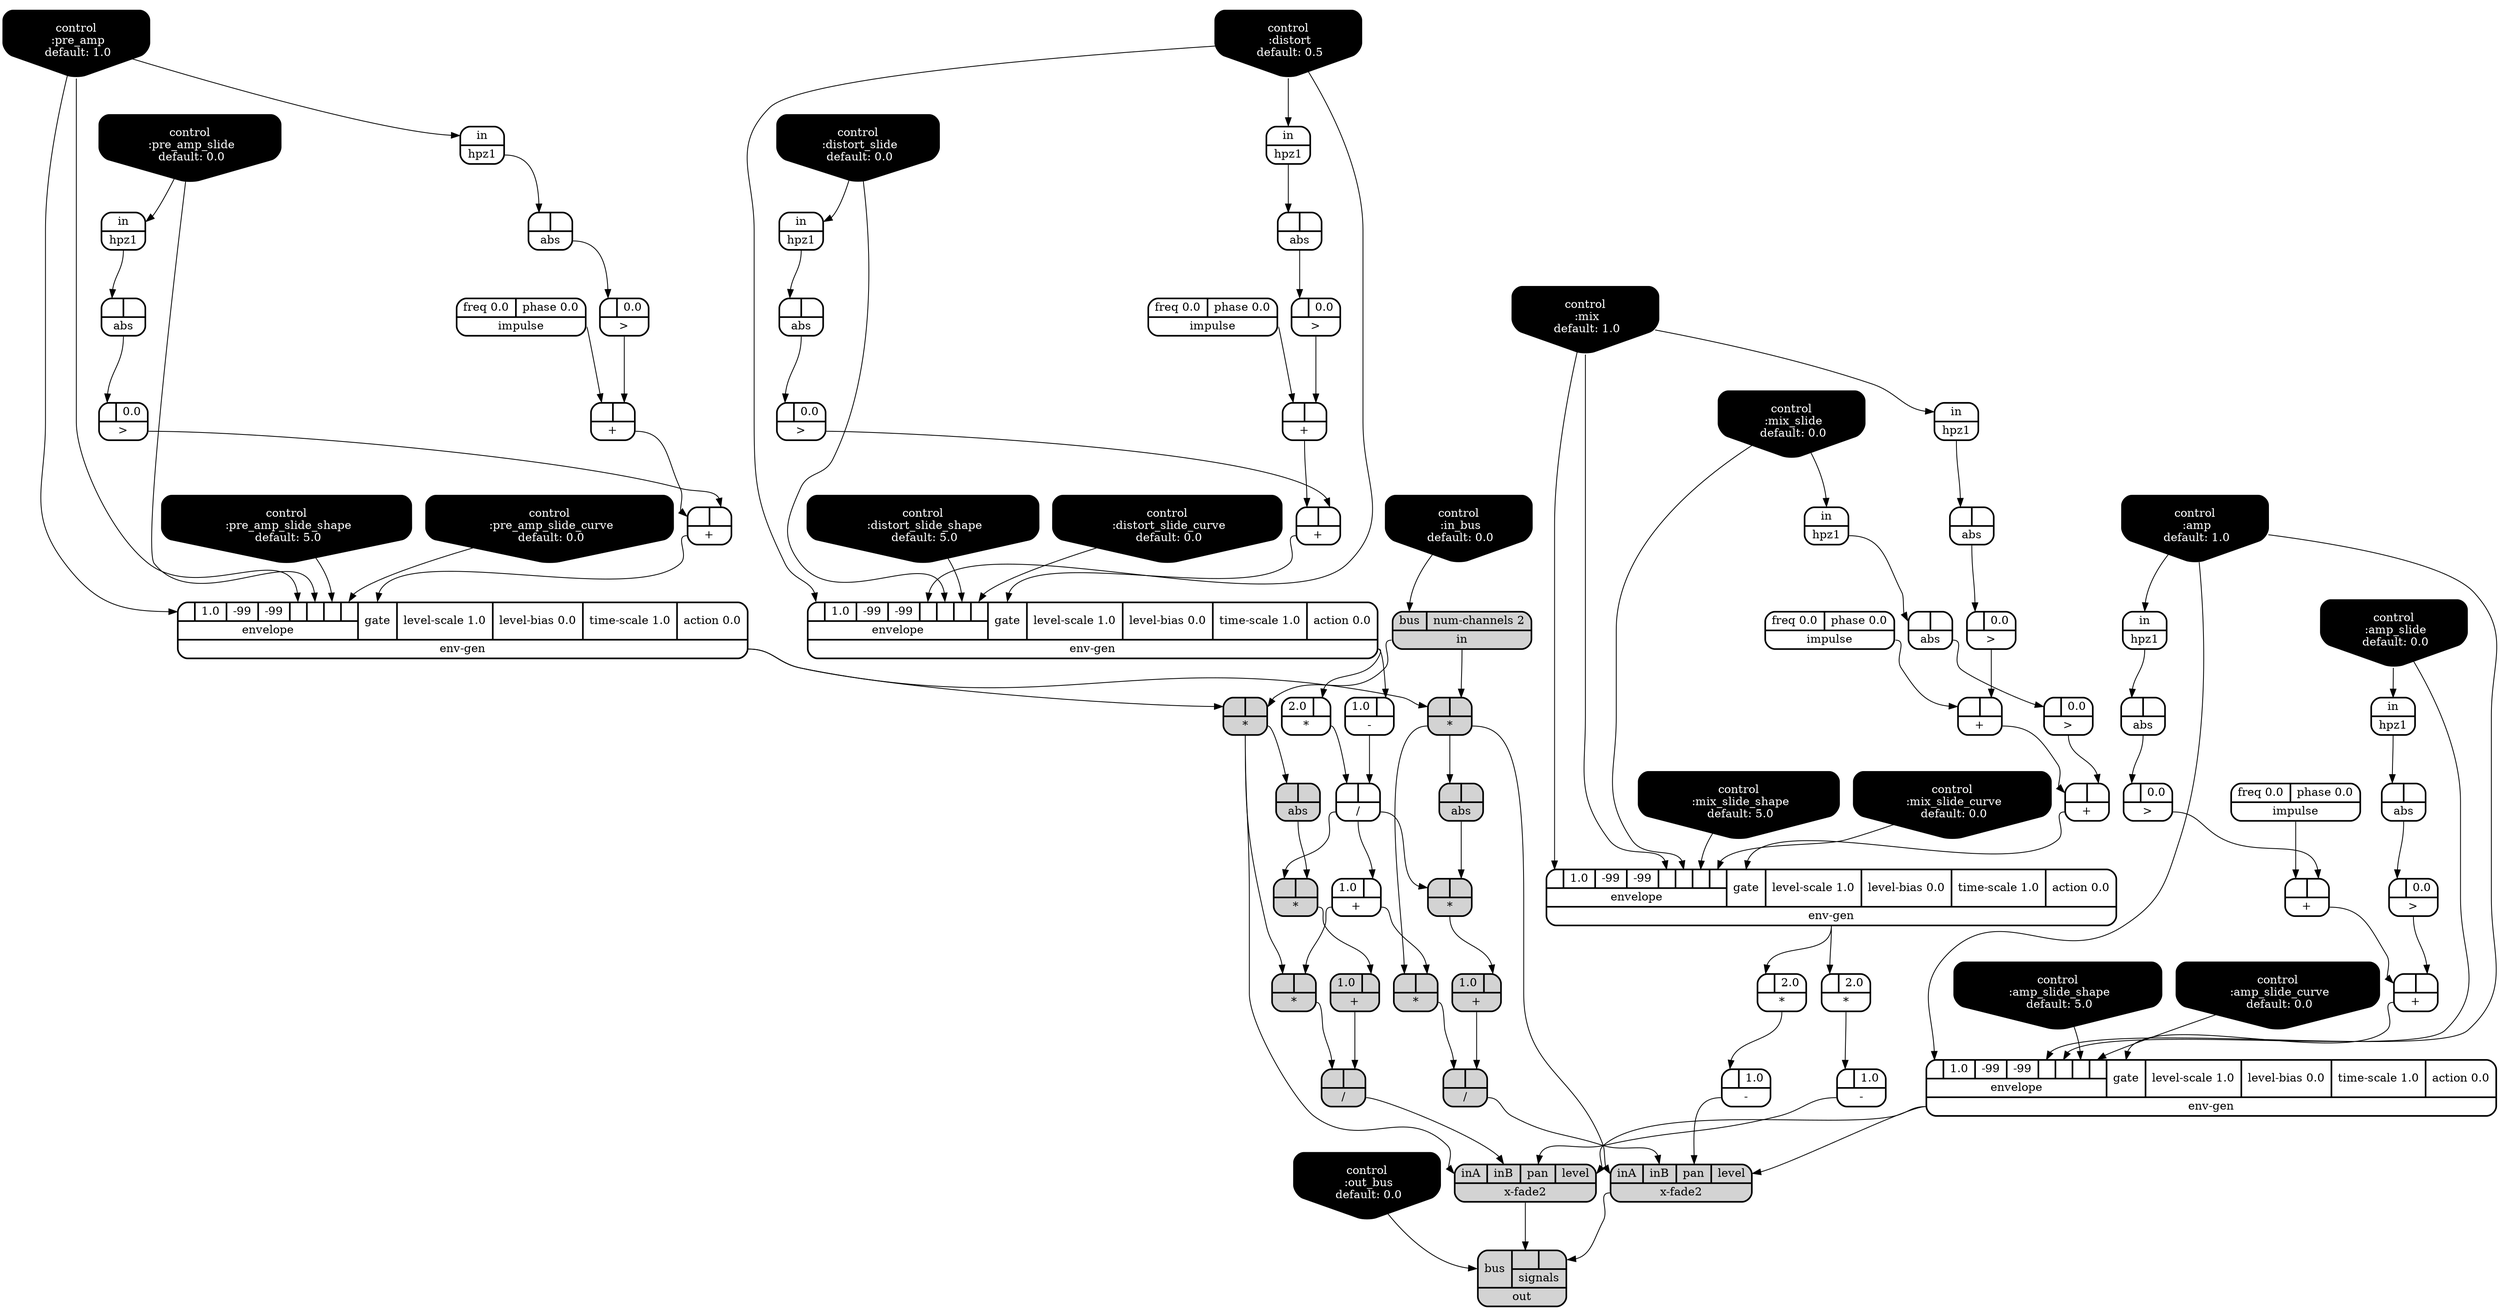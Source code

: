 digraph synthdef {
31 [label = "{{ <a> 2.0|<b> } |<__UG_NAME__>* }" style="bold, rounded" shape=record rankdir=LR];
45 [label = "{{ <a> |<b> } |<__UG_NAME__>* }" style="filled, bold, rounded"  shape=record rankdir=LR];
47 [label = "{{ <a> |<b> } |<__UG_NAME__>* }" style="filled, bold, rounded"  shape=record rankdir=LR];
49 [label = "{{ <a> |<b> } |<__UG_NAME__>* }" style="filled, bold, rounded"  shape=record rankdir=LR];
51 [label = "{{ <a> |<b> } |<__UG_NAME__>* }" style="filled, bold, rounded"  shape=record rankdir=LR];
68 [label = "{{ <a> |<b> 2.0} |<__UG_NAME__>* }" style="bold, rounded" shape=record rankdir=LR];
70 [label = "{{ <a> |<b> } |<__UG_NAME__>* }" style="filled, bold, rounded"  shape=record rankdir=LR];
75 [label = "{{ <a> |<b> } |<__UG_NAME__>* }" style="filled, bold, rounded"  shape=record rankdir=LR];
78 [label = "{{ <a> |<b> 2.0} |<__UG_NAME__>* }" style="bold, rounded" shape=record rankdir=LR];
25 [label = "{{ <a> |<b> } |<__UG_NAME__>+ }" style="bold, rounded" shape=record rankdir=LR];
29 [label = "{{ <a> |<b> } |<__UG_NAME__>+ }" style="bold, rounded" shape=record rankdir=LR];
38 [label = "{{ <a> |<b> } |<__UG_NAME__>+ }" style="bold, rounded" shape=record rankdir=LR];
42 [label = "{{ <a> |<b> } |<__UG_NAME__>+ }" style="bold, rounded" shape=record rankdir=LR];
48 [label = "{{ <a> 1.0|<b> } |<__UG_NAME__>+ }" style="filled, bold, rounded"  shape=record rankdir=LR];
50 [label = "{{ <a> 1.0|<b> } |<__UG_NAME__>+ }" style="bold, rounded" shape=record rankdir=LR];
56 [label = "{{ <a> |<b> } |<__UG_NAME__>+ }" style="bold, rounded" shape=record rankdir=LR];
60 [label = "{{ <a> |<b> } |<__UG_NAME__>+ }" style="bold, rounded" shape=record rankdir=LR];
65 [label = "{{ <a> |<b> } |<__UG_NAME__>+ }" style="bold, rounded" shape=record rankdir=LR];
66 [label = "{{ <a> |<b> } |<__UG_NAME__>+ }" style="bold, rounded" shape=record rankdir=LR];
76 [label = "{{ <a> 1.0|<b> } |<__UG_NAME__>+ }" style="filled, bold, rounded"  shape=record rankdir=LR];
32 [label = "{{ <a> 1.0|<b> } |<__UG_NAME__>- }" style="bold, rounded" shape=record rankdir=LR];
69 [label = "{{ <a> |<b> 1.0} |<__UG_NAME__>- }" style="bold, rounded" shape=record rankdir=LR];
79 [label = "{{ <a> |<b> 1.0} |<__UG_NAME__>- }" style="bold, rounded" shape=record rankdir=LR];
33 [label = "{{ <a> |<b> } |<__UG_NAME__>/ }" style="bold, rounded" shape=record rankdir=LR];
71 [label = "{{ <a> |<b> } |<__UG_NAME__>/ }" style="filled, bold, rounded"  shape=record rankdir=LR];
77 [label = "{{ <a> |<b> } |<__UG_NAME__>/ }" style="filled, bold, rounded"  shape=record rankdir=LR];
20 [label = "{{ <a> |<b> 0.0} |<__UG_NAME__>\> }" style="bold, rounded" shape=record rankdir=LR];
24 [label = "{{ <a> |<b> 0.0} |<__UG_NAME__>\> }" style="bold, rounded" shape=record rankdir=LR];
28 [label = "{{ <a> |<b> 0.0} |<__UG_NAME__>\> }" style="bold, rounded" shape=record rankdir=LR];
37 [label = "{{ <a> |<b> 0.0} |<__UG_NAME__>\> }" style="bold, rounded" shape=record rankdir=LR];
41 [label = "{{ <a> |<b> 0.0} |<__UG_NAME__>\> }" style="bold, rounded" shape=record rankdir=LR];
55 [label = "{{ <a> |<b> 0.0} |<__UG_NAME__>\> }" style="bold, rounded" shape=record rankdir=LR];
59 [label = "{{ <a> |<b> 0.0} |<__UG_NAME__>\> }" style="bold, rounded" shape=record rankdir=LR];
64 [label = "{{ <a> |<b> 0.0} |<__UG_NAME__>\> }" style="bold, rounded" shape=record rankdir=LR];
19 [label = "{{ <a> |<b> } |<__UG_NAME__>abs }" style="bold, rounded" shape=record rankdir=LR];
23 [label = "{{ <a> |<b> } |<__UG_NAME__>abs }" style="bold, rounded" shape=record rankdir=LR];
27 [label = "{{ <a> |<b> } |<__UG_NAME__>abs }" style="bold, rounded" shape=record rankdir=LR];
36 [label = "{{ <a> |<b> } |<__UG_NAME__>abs }" style="bold, rounded" shape=record rankdir=LR];
40 [label = "{{ <a> |<b> } |<__UG_NAME__>abs }" style="bold, rounded" shape=record rankdir=LR];
46 [label = "{{ <a> |<b> } |<__UG_NAME__>abs }" style="filled, bold, rounded"  shape=record rankdir=LR];
54 [label = "{{ <a> |<b> } |<__UG_NAME__>abs }" style="bold, rounded" shape=record rankdir=LR];
58 [label = "{{ <a> |<b> } |<__UG_NAME__>abs }" style="bold, rounded" shape=record rankdir=LR];
63 [label = "{{ <a> |<b> } |<__UG_NAME__>abs }" style="bold, rounded" shape=record rankdir=LR];
74 [label = "{{ <a> |<b> } |<__UG_NAME__>abs }" style="filled, bold, rounded"  shape=record rankdir=LR];
0 [label = "control
 :amp
 default: 1.0" shape=invhouse style="rounded, filled, bold" fillcolor=black fontcolor=white ]; 
1 [label = "control
 :amp_slide
 default: 0.0" shape=invhouse style="rounded, filled, bold" fillcolor=black fontcolor=white ]; 
2 [label = "control
 :amp_slide_shape
 default: 5.0" shape=invhouse style="rounded, filled, bold" fillcolor=black fontcolor=white ]; 
3 [label = "control
 :amp_slide_curve
 default: 0.0" shape=invhouse style="rounded, filled, bold" fillcolor=black fontcolor=white ]; 
4 [label = "control
 :mix
 default: 1.0" shape=invhouse style="rounded, filled, bold" fillcolor=black fontcolor=white ]; 
5 [label = "control
 :mix_slide
 default: 0.0" shape=invhouse style="rounded, filled, bold" fillcolor=black fontcolor=white ]; 
6 [label = "control
 :mix_slide_shape
 default: 5.0" shape=invhouse style="rounded, filled, bold" fillcolor=black fontcolor=white ]; 
7 [label = "control
 :mix_slide_curve
 default: 0.0" shape=invhouse style="rounded, filled, bold" fillcolor=black fontcolor=white ]; 
8 [label = "control
 :pre_amp
 default: 1.0" shape=invhouse style="rounded, filled, bold" fillcolor=black fontcolor=white ]; 
9 [label = "control
 :pre_amp_slide
 default: 0.0" shape=invhouse style="rounded, filled, bold" fillcolor=black fontcolor=white ]; 
10 [label = "control
 :pre_amp_slide_shape
 default: 5.0" shape=invhouse style="rounded, filled, bold" fillcolor=black fontcolor=white ]; 
11 [label = "control
 :pre_amp_slide_curve
 default: 0.0" shape=invhouse style="rounded, filled, bold" fillcolor=black fontcolor=white ]; 
12 [label = "control
 :distort
 default: 0.5" shape=invhouse style="rounded, filled, bold" fillcolor=black fontcolor=white ]; 
13 [label = "control
 :distort_slide
 default: 0.0" shape=invhouse style="rounded, filled, bold" fillcolor=black fontcolor=white ]; 
14 [label = "control
 :distort_slide_shape
 default: 5.0" shape=invhouse style="rounded, filled, bold" fillcolor=black fontcolor=white ]; 
15 [label = "control
 :distort_slide_curve
 default: 0.0" shape=invhouse style="rounded, filled, bold" fillcolor=black fontcolor=white ]; 
16 [label = "control
 :in_bus
 default: 0.0" shape=invhouse style="rounded, filled, bold" fillcolor=black fontcolor=white ]; 
17 [label = "control
 :out_bus
 default: 0.0" shape=invhouse style="rounded, filled, bold" fillcolor=black fontcolor=white ]; 
30 [label = "{{ {{<envelope___control___0>|1.0|-99|-99|<envelope___control___4>|<envelope___control___5>|<envelope___control___6>|<envelope___control___7>}|envelope}|<gate> gate|<level____scale> level-scale 1.0|<level____bias> level-bias 0.0|<time____scale> time-scale 1.0|<action> action 0.0} |<__UG_NAME__>env-gen }" style="bold, rounded" shape=record rankdir=LR];
43 [label = "{{ {{<envelope___control___0>|1.0|-99|-99|<envelope___control___4>|<envelope___control___5>|<envelope___control___6>|<envelope___control___7>}|envelope}|<gate> gate|<level____scale> level-scale 1.0|<level____bias> level-bias 0.0|<time____scale> time-scale 1.0|<action> action 0.0} |<__UG_NAME__>env-gen }" style="bold, rounded" shape=record rankdir=LR];
67 [label = "{{ {{<envelope___control___0>|1.0|-99|-99|<envelope___control___4>|<envelope___control___5>|<envelope___control___6>|<envelope___control___7>}|envelope}|<gate> gate|<level____scale> level-scale 1.0|<level____bias> level-bias 0.0|<time____scale> time-scale 1.0|<action> action 0.0} |<__UG_NAME__>env-gen }" style="bold, rounded" shape=record rankdir=LR];
72 [label = "{{ {{<envelope___control___0>|1.0|-99|-99|<envelope___control___4>|<envelope___control___5>|<envelope___control___6>|<envelope___control___7>}|envelope}|<gate> gate|<level____scale> level-scale 1.0|<level____bias> level-bias 0.0|<time____scale> time-scale 1.0|<action> action 0.0} |<__UG_NAME__>env-gen }" style="bold, rounded" shape=record rankdir=LR];
18 [label = "{{ <in> in} |<__UG_NAME__>hpz1 }" style="bold, rounded" shape=record rankdir=LR];
22 [label = "{{ <in> in} |<__UG_NAME__>hpz1 }" style="bold, rounded" shape=record rankdir=LR];
26 [label = "{{ <in> in} |<__UG_NAME__>hpz1 }" style="bold, rounded" shape=record rankdir=LR];
35 [label = "{{ <in> in} |<__UG_NAME__>hpz1 }" style="bold, rounded" shape=record rankdir=LR];
39 [label = "{{ <in> in} |<__UG_NAME__>hpz1 }" style="bold, rounded" shape=record rankdir=LR];
53 [label = "{{ <in> in} |<__UG_NAME__>hpz1 }" style="bold, rounded" shape=record rankdir=LR];
57 [label = "{{ <in> in} |<__UG_NAME__>hpz1 }" style="bold, rounded" shape=record rankdir=LR];
62 [label = "{{ <in> in} |<__UG_NAME__>hpz1 }" style="bold, rounded" shape=record rankdir=LR];
21 [label = "{{ <freq> freq 0.0|<phase> phase 0.0} |<__UG_NAME__>impulse }" style="bold, rounded" shape=record rankdir=LR];
34 [label = "{{ <freq> freq 0.0|<phase> phase 0.0} |<__UG_NAME__>impulse }" style="bold, rounded" shape=record rankdir=LR];
52 [label = "{{ <freq> freq 0.0|<phase> phase 0.0} |<__UG_NAME__>impulse }" style="bold, rounded" shape=record rankdir=LR];
61 [label = "{{ <freq> freq 0.0|<phase> phase 0.0} |<__UG_NAME__>impulse }" style="bold, rounded" shape=record rankdir=LR];
44 [label = "{{ <bus> bus|<num____channels> num-channels 2} |<__UG_NAME__>in }" style="filled, bold, rounded"  shape=record rankdir=LR];
81 [label = "{{ <bus> bus|{{<signals___x____fade2___0>|<signals___x____fade2___1>}|signals}} |<__UG_NAME__>out }" style="filled, bold, rounded"  shape=record rankdir=LR];
73 [label = "{{ <ina> inA|<inb> inB|<pan> pan|<level> level} |<__UG_NAME__>x-fade2 }" style="filled, bold, rounded"  shape=record rankdir=LR];
80 [label = "{{ <ina> inA|<inb> inB|<pan> pan|<level> level} |<__UG_NAME__>x-fade2 }" style="filled, bold, rounded"  shape=record rankdir=LR];

30:__UG_NAME__ -> 31:b ;
44:__UG_NAME__ -> 45:b ;
43:__UG_NAME__ -> 45:a ;
46:__UG_NAME__ -> 47:b ;
33:__UG_NAME__ -> 47:a ;
44:__UG_NAME__ -> 49:b ;
43:__UG_NAME__ -> 49:a ;
50:__UG_NAME__ -> 51:b ;
49:__UG_NAME__ -> 51:a ;
67:__UG_NAME__ -> 68:a ;
50:__UG_NAME__ -> 70:b ;
45:__UG_NAME__ -> 70:a ;
74:__UG_NAME__ -> 75:b ;
33:__UG_NAME__ -> 75:a ;
67:__UG_NAME__ -> 78:a ;
24:__UG_NAME__ -> 25:b ;
21:__UG_NAME__ -> 25:a ;
28:__UG_NAME__ -> 29:b ;
25:__UG_NAME__ -> 29:a ;
37:__UG_NAME__ -> 38:b ;
34:__UG_NAME__ -> 38:a ;
41:__UG_NAME__ -> 42:b ;
38:__UG_NAME__ -> 42:a ;
47:__UG_NAME__ -> 48:b ;
33:__UG_NAME__ -> 50:b ;
55:__UG_NAME__ -> 56:b ;
52:__UG_NAME__ -> 56:a ;
59:__UG_NAME__ -> 60:b ;
56:__UG_NAME__ -> 60:a ;
64:__UG_NAME__ -> 65:b ;
61:__UG_NAME__ -> 65:a ;
20:__UG_NAME__ -> 66:b ;
65:__UG_NAME__ -> 66:a ;
75:__UG_NAME__ -> 76:b ;
30:__UG_NAME__ -> 32:b ;
68:__UG_NAME__ -> 69:a ;
78:__UG_NAME__ -> 79:a ;
32:__UG_NAME__ -> 33:b ;
31:__UG_NAME__ -> 33:a ;
48:__UG_NAME__ -> 71:b ;
70:__UG_NAME__ -> 71:a ;
76:__UG_NAME__ -> 77:b ;
51:__UG_NAME__ -> 77:a ;
19:__UG_NAME__ -> 20:a ;
23:__UG_NAME__ -> 24:a ;
27:__UG_NAME__ -> 28:a ;
36:__UG_NAME__ -> 37:a ;
40:__UG_NAME__ -> 41:a ;
54:__UG_NAME__ -> 55:a ;
58:__UG_NAME__ -> 59:a ;
63:__UG_NAME__ -> 64:a ;
18:__UG_NAME__ -> 19:a ;
22:__UG_NAME__ -> 23:a ;
26:__UG_NAME__ -> 27:a ;
35:__UG_NAME__ -> 36:a ;
39:__UG_NAME__ -> 40:a ;
45:__UG_NAME__ -> 46:a ;
53:__UG_NAME__ -> 54:a ;
57:__UG_NAME__ -> 58:a ;
62:__UG_NAME__ -> 63:a ;
49:__UG_NAME__ -> 74:a ;
29:__UG_NAME__ -> 30:gate ;
12:__UG_NAME__ -> 30:envelope___control___0 ;
12:__UG_NAME__ -> 30:envelope___control___4 ;
13:__UG_NAME__ -> 30:envelope___control___5 ;
14:__UG_NAME__ -> 30:envelope___control___6 ;
15:__UG_NAME__ -> 30:envelope___control___7 ;
42:__UG_NAME__ -> 43:gate ;
8:__UG_NAME__ -> 43:envelope___control___0 ;
8:__UG_NAME__ -> 43:envelope___control___4 ;
9:__UG_NAME__ -> 43:envelope___control___5 ;
10:__UG_NAME__ -> 43:envelope___control___6 ;
11:__UG_NAME__ -> 43:envelope___control___7 ;
66:__UG_NAME__ -> 67:gate ;
4:__UG_NAME__ -> 67:envelope___control___0 ;
4:__UG_NAME__ -> 67:envelope___control___4 ;
5:__UG_NAME__ -> 67:envelope___control___5 ;
6:__UG_NAME__ -> 67:envelope___control___6 ;
7:__UG_NAME__ -> 67:envelope___control___7 ;
60:__UG_NAME__ -> 72:gate ;
0:__UG_NAME__ -> 72:envelope___control___0 ;
0:__UG_NAME__ -> 72:envelope___control___4 ;
1:__UG_NAME__ -> 72:envelope___control___5 ;
2:__UG_NAME__ -> 72:envelope___control___6 ;
3:__UG_NAME__ -> 72:envelope___control___7 ;
5:__UG_NAME__ -> 18:in ;
12:__UG_NAME__ -> 22:in ;
13:__UG_NAME__ -> 26:in ;
8:__UG_NAME__ -> 35:in ;
9:__UG_NAME__ -> 39:in ;
0:__UG_NAME__ -> 53:in ;
1:__UG_NAME__ -> 57:in ;
4:__UG_NAME__ -> 62:in ;
16:__UG_NAME__ -> 44:bus ;
73:__UG_NAME__ -> 81:signals___x____fade2___0 ;
80:__UG_NAME__ -> 81:signals___x____fade2___1 ;
17:__UG_NAME__ -> 81:bus ;
72:__UG_NAME__ -> 73:level ;
69:__UG_NAME__ -> 73:pan ;
71:__UG_NAME__ -> 73:inb ;
45:__UG_NAME__ -> 73:ina ;
72:__UG_NAME__ -> 80:level ;
79:__UG_NAME__ -> 80:pan ;
77:__UG_NAME__ -> 80:inb ;
49:__UG_NAME__ -> 80:ina ;

}
